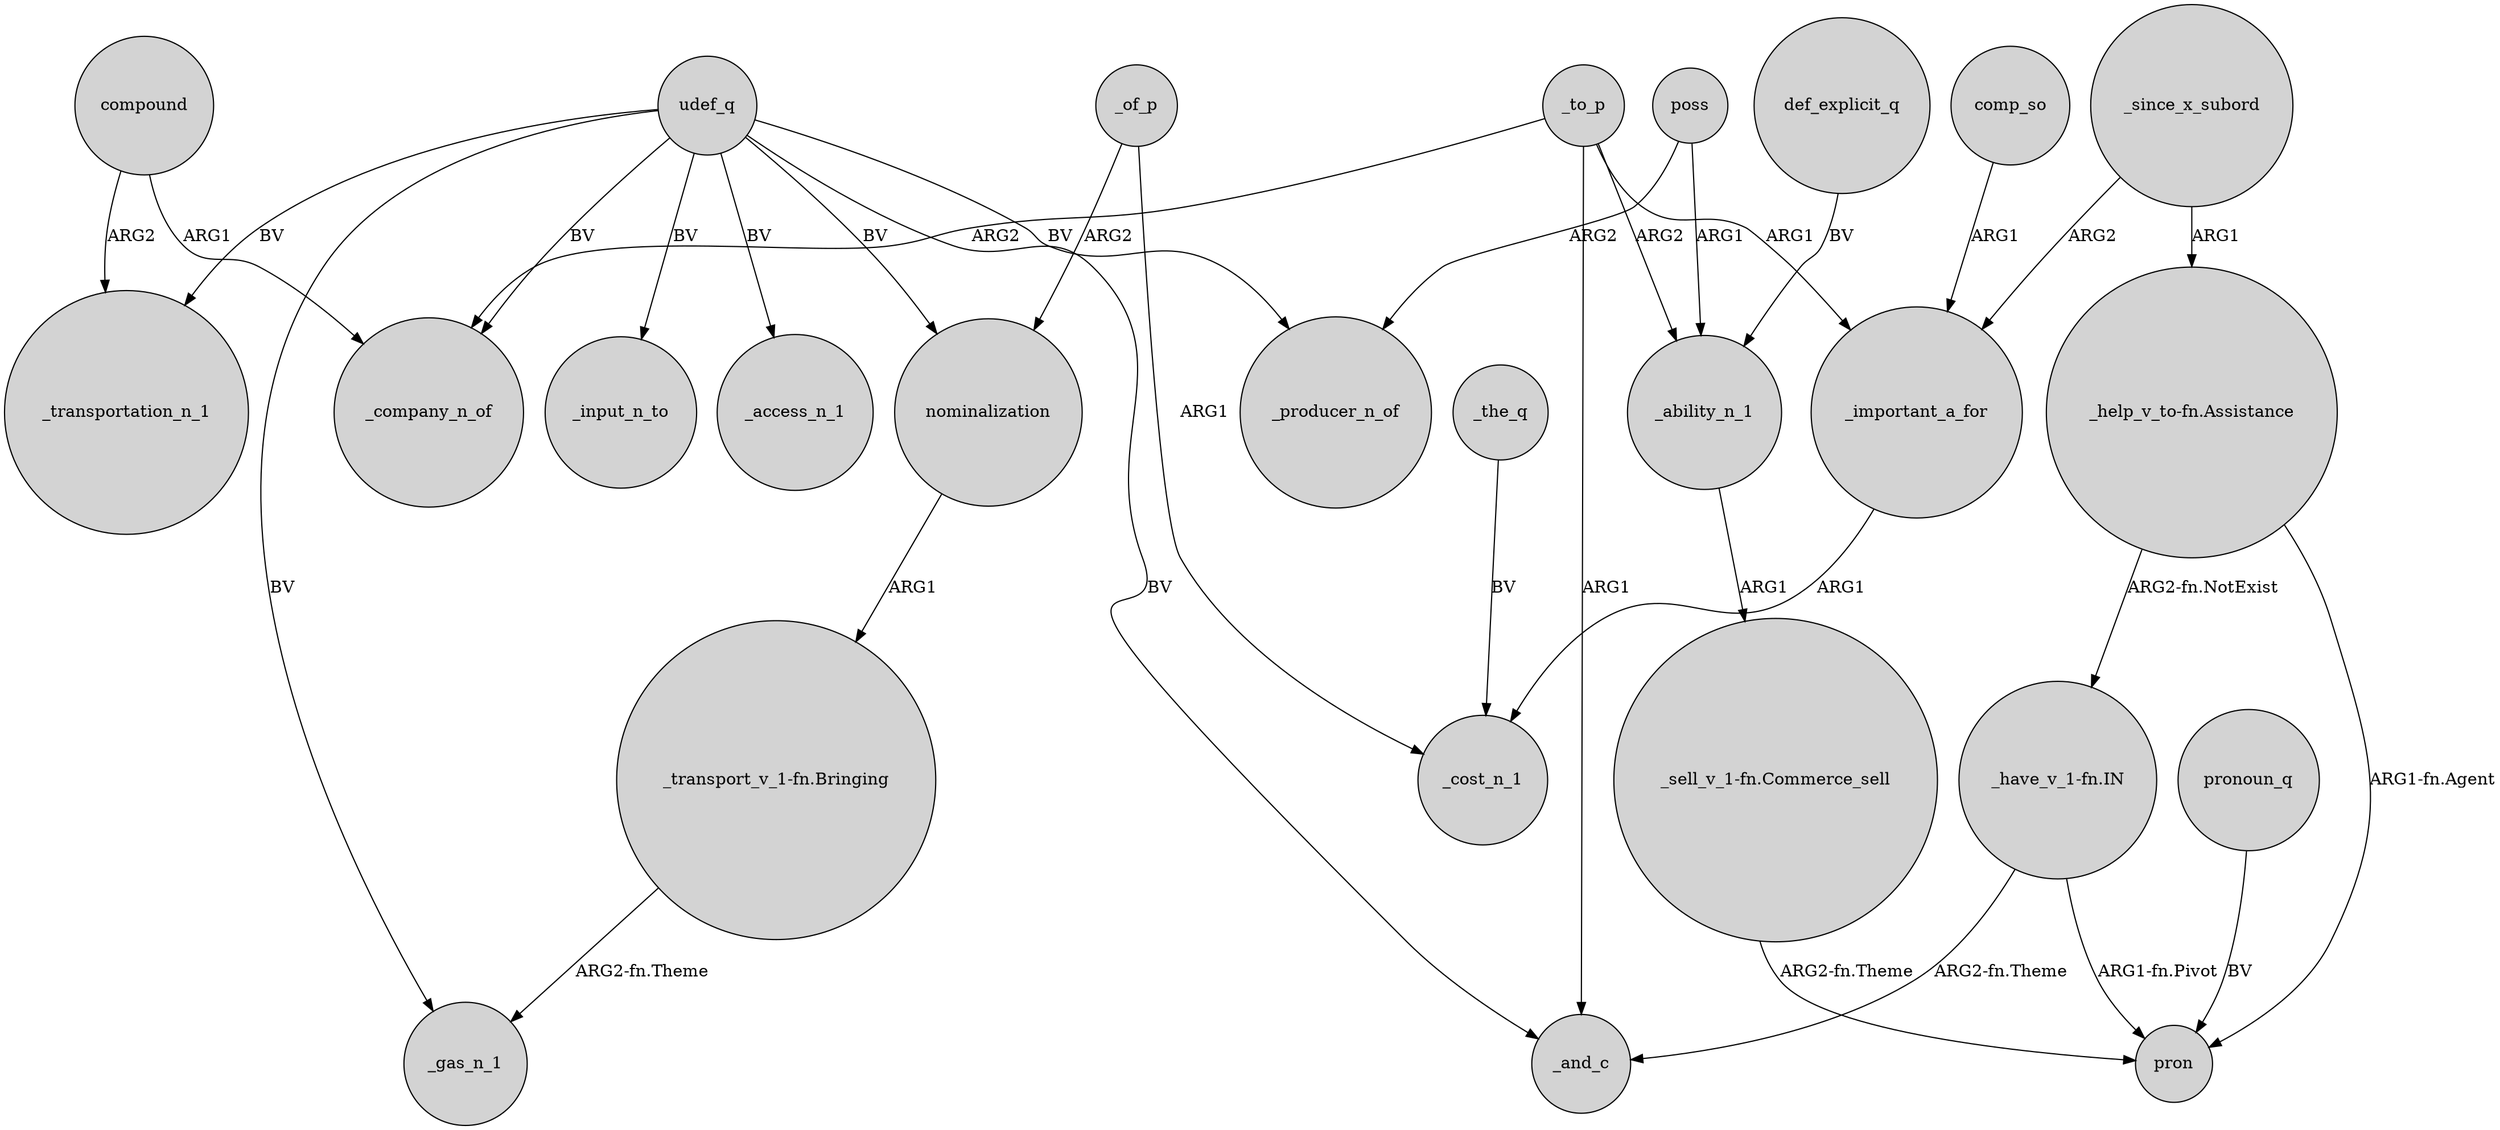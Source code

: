 digraph {
	node [shape=circle style=filled]
	udef_q -> _input_n_to [label=BV]
	"_help_v_to-fn.Assistance" -> "_have_v_1-fn.IN" [label="ARG2-fn.NotExist"]
	_to_p -> _important_a_for [label=ARG1]
	udef_q -> _transportation_n_1 [label=BV]
	poss -> _producer_n_of [label=ARG2]
	"_help_v_to-fn.Assistance" -> pron [label="ARG1-fn.Agent"]
	_to_p -> _company_n_of [label=ARG2]
	compound -> _transportation_n_1 [label=ARG2]
	_since_x_subord -> _important_a_for [label=ARG2]
	"_transport_v_1-fn.Bringing" -> _gas_n_1 [label="ARG2-fn.Theme"]
	"_have_v_1-fn.IN" -> _and_c [label="ARG2-fn.Theme"]
	_important_a_for -> _cost_n_1 [label=ARG1]
	"_have_v_1-fn.IN" -> pron [label="ARG1-fn.Pivot"]
	nominalization -> "_transport_v_1-fn.Bringing" [label=ARG1]
	_the_q -> _cost_n_1 [label=BV]
	_of_p -> _cost_n_1 [label=ARG1]
	udef_q -> _access_n_1 [label=BV]
	poss -> _ability_n_1 [label=ARG1]
	def_explicit_q -> _ability_n_1 [label=BV]
	comp_so -> _important_a_for [label=ARG1]
	_since_x_subord -> "_help_v_to-fn.Assistance" [label=ARG1]
	pronoun_q -> pron [label=BV]
	compound -> _company_n_of [label=ARG1]
	"_sell_v_1-fn.Commerce_sell" -> pron [label="ARG2-fn.Theme"]
	_of_p -> nominalization [label=ARG2]
	_to_p -> _ability_n_1 [label=ARG2]
	udef_q -> _gas_n_1 [label=BV]
	udef_q -> nominalization [label=BV]
	udef_q -> _company_n_of [label=BV]
	udef_q -> _and_c [label=BV]
	_ability_n_1 -> "_sell_v_1-fn.Commerce_sell" [label=ARG1]
	udef_q -> _producer_n_of [label=BV]
	_to_p -> _and_c [label=ARG1]
}
